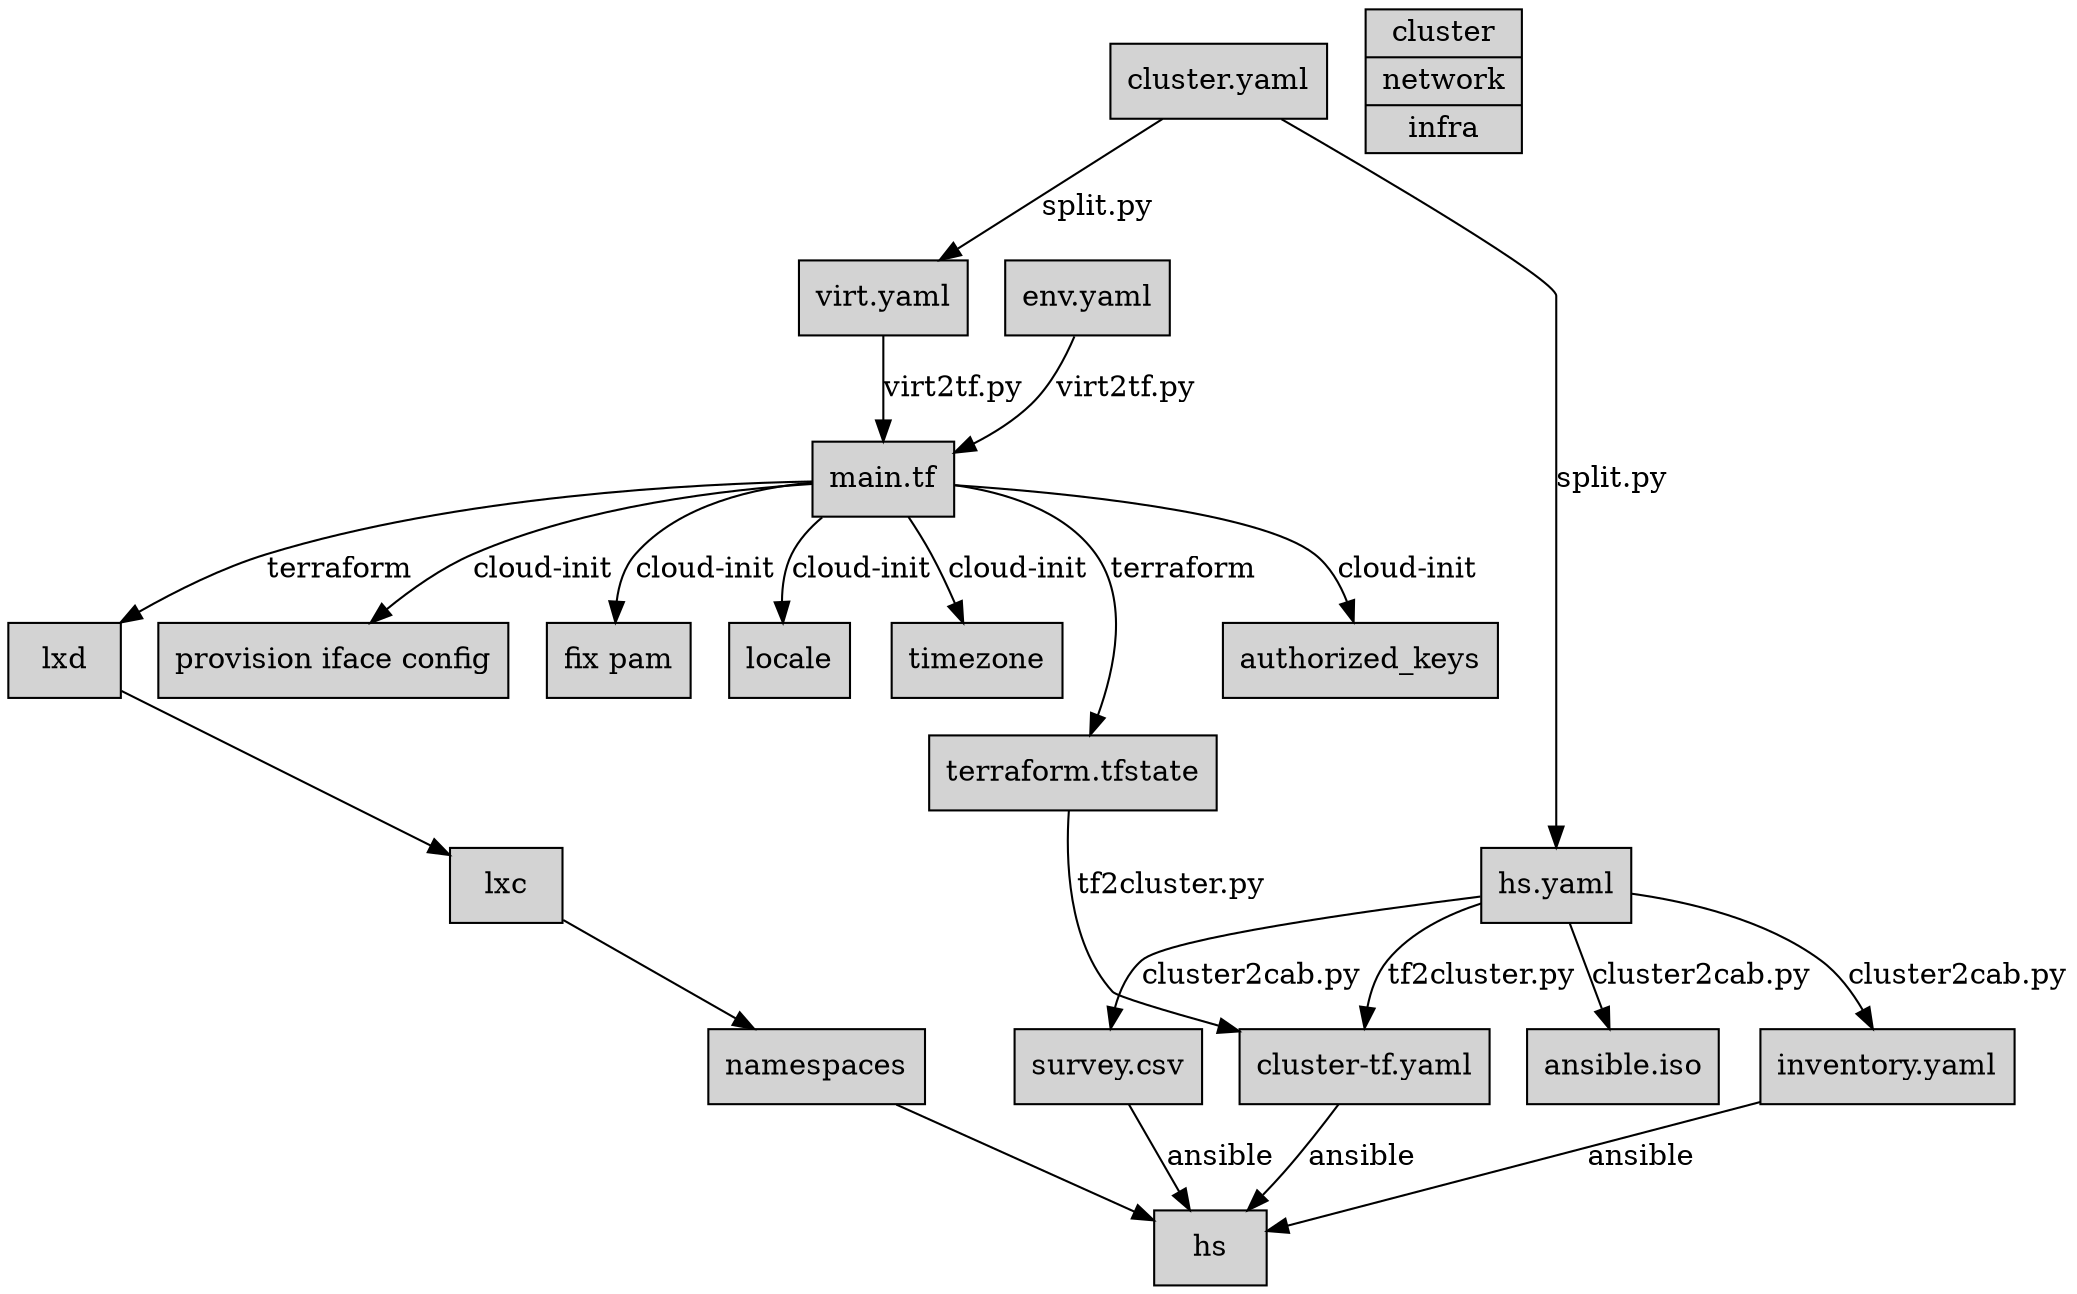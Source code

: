 digraph G {
    node [ shape=box, style=filled ];

    "cluster.yaml" -> { "hs.yaml" "virt.yaml" } [ label = "split.py" ]

    "hs.yaml" -> { "inventory.yaml" "survey.csv"  "ansible.iso" }[ label = "cluster2cab.py" ]
    { "inventory.yaml" "survey.csv" } -> "hs" [ label = "ansible" ]

    { "virt.yaml" "env.yaml" } -> "main.tf" [ label = "virt2tf.py" ]
    "main.tf" -> { "lxd" "terraform.tfstate" } [ label = "terraform" ]
    { "hs.yaml" "terraform.tfstate" } -> "cluster-tf.yaml" [ label = "tf2cluster.py" ]
    "main.tf" -> { "authorized_keys" "provision iface config" "fix pam" "locale" "timezone" } [ label = "cloud-init" ]
    "cluster-tf.yaml" -> "hs" [ label = "ansible" ]
    "lxd" -> "lxc"
    "lxc" -> "namespaces"
    "namespaces" -> "hs"

    "stack" [ shape=record, rankdir="TB", label = "{cluster|network|infra}" ]
}
